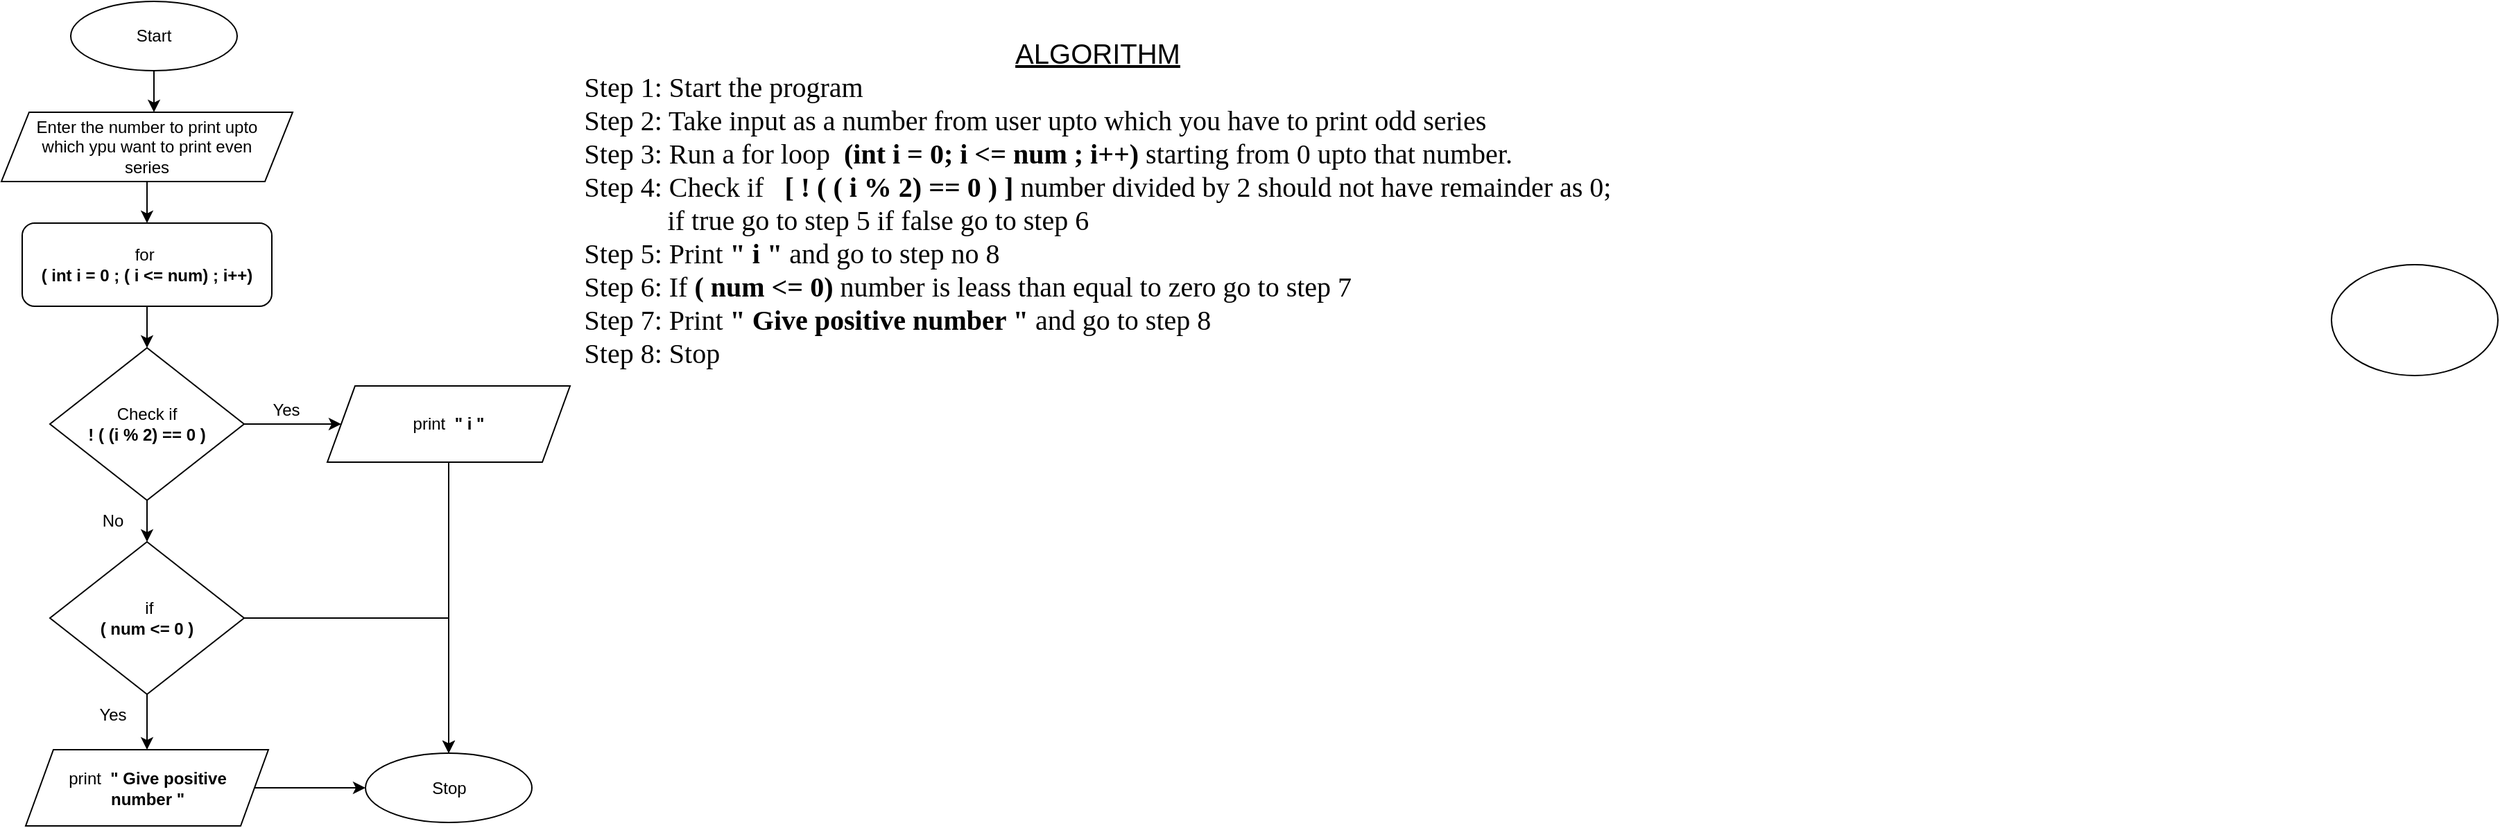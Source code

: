 <mxfile version="20.3.0" type="device"><diagram id="C5RBs43oDa-KdzZeNtuy" name="Page-1"><mxGraphModel dx="1038" dy="649" grid="1" gridSize="10" guides="1" tooltips="1" connect="1" arrows="1" fold="1" page="1" pageScale="1" pageWidth="827" pageHeight="1169" math="0" shadow="0"><root><mxCell id="WIyWlLk6GJQsqaUBKTNV-0"/><mxCell id="WIyWlLk6GJQsqaUBKTNV-1" parent="WIyWlLk6GJQsqaUBKTNV-0"/><mxCell id="WIyWlLk6GJQsqaUBKTNV-2" value="" style="rounded=0;html=1;jettySize=auto;orthogonalLoop=1;fontSize=11;endArrow=block;endFill=0;endSize=8;strokeWidth=1;shadow=0;labelBackgroundColor=none;edgeStyle=orthogonalEdgeStyle;" parent="WIyWlLk6GJQsqaUBKTNV-1" edge="1"><mxGeometry relative="1" as="geometry"><mxPoint x="130" y="70" as="sourcePoint"/><mxPoint x="130" y="110" as="targetPoint"/></mxGeometry></mxCell><mxCell id="hS9wIdoug09JN-zp3D01-9" value="" style="edgeStyle=orthogonalEdgeStyle;rounded=0;orthogonalLoop=1;jettySize=auto;html=1;" parent="WIyWlLk6GJQsqaUBKTNV-1" source="lYnoROZ3ggJXZiapQa3B-0" target="hS9wIdoug09JN-zp3D01-2" edge="1"><mxGeometry relative="1" as="geometry"/></mxCell><mxCell id="lYnoROZ3ggJXZiapQa3B-0" value="Enter the number to print upto &lt;br&gt;which ypu want to print even &lt;br&gt;series" style="shape=parallelogram;perimeter=parallelogramPerimeter;whiteSpace=wrap;html=1;fixedSize=1;" parent="WIyWlLk6GJQsqaUBKTNV-1" vertex="1"><mxGeometry x="20" y="140" width="210" height="50" as="geometry"/></mxCell><mxCell id="svUJ43ATGJsY_IM7T3oH-0" value="" style="edgeStyle=orthogonalEdgeStyle;rounded=0;orthogonalLoop=1;jettySize=auto;html=1;" parent="WIyWlLk6GJQsqaUBKTNV-1" source="lYnoROZ3ggJXZiapQa3B-2" edge="1"><mxGeometry relative="1" as="geometry"><mxPoint x="130" y="140" as="targetPoint"/></mxGeometry></mxCell><mxCell id="lYnoROZ3ggJXZiapQa3B-2" value="Start" style="ellipse;whiteSpace=wrap;html=1;" parent="WIyWlLk6GJQsqaUBKTNV-1" vertex="1"><mxGeometry x="70" y="60" width="120" height="50" as="geometry"/></mxCell><mxCell id="iXhg-Dmxnr5Got1JAh_S-0" value="&lt;font style=&quot;font-size: 20px;&quot;&gt;&lt;u&gt;ALGORITHM&lt;/u&gt;&lt;br&gt;&lt;div style=&quot;text-align: left;&quot;&gt;&lt;span style=&quot;background-color: initial;&quot;&gt;&lt;font style=&quot;font-size: 20px;&quot; face=&quot;Times New Roman&quot;&gt;Step 1: Start the program&lt;/font&gt;&lt;/span&gt;&lt;/div&gt;&lt;div style=&quot;text-align: left;&quot;&gt;&lt;span style=&quot;background-color: initial;&quot;&gt;&lt;font style=&quot;font-size: 20px;&quot; face=&quot;Times New Roman&quot;&gt;Step 2: Take input as a number from user upto which you have to print odd series&lt;/font&gt;&lt;/span&gt;&lt;/div&gt;&lt;div style=&quot;text-align: left;&quot;&gt;&lt;span style=&quot;background-color: initial;&quot;&gt;&lt;font style=&quot;font-size: 20px;&quot; face=&quot;Times New Roman&quot;&gt;Step 3: Run a for loop&amp;nbsp; &lt;b&gt;(int i = 0; i &amp;lt;= num ; i++)&lt;/b&gt; starting from 0 upto that number.&lt;/font&gt;&lt;/span&gt;&lt;/div&gt;&lt;div style=&quot;text-align: left;&quot;&gt;&lt;span style=&quot;font-family: &amp;quot;Times New Roman&amp;quot;; background-color: initial;&quot;&gt;Step 4: Check if&amp;nbsp; &amp;nbsp;&lt;b&gt;[ !&amp;nbsp;( ( i % 2) == 0 )&amp;nbsp;]&amp;nbsp;&lt;/b&gt;number divided by 2 should not have remainder as 0;&lt;/span&gt;&lt;/div&gt;&lt;div style=&quot;text-align: left;&quot;&gt;&lt;span style=&quot;font-family: &amp;quot;Times New Roman&amp;quot;; background-color: initial;&quot;&gt;&amp;nbsp; &amp;nbsp; &amp;nbsp; &amp;nbsp; &amp;nbsp; &amp;nbsp; if true&amp;nbsp;&lt;/span&gt;&lt;span style=&quot;background-color: initial; font-family: &amp;quot;Times New Roman&amp;quot;;&quot;&gt;go to step 5 if false go to step 6&lt;/span&gt;&lt;/div&gt;&lt;div style=&quot;text-align: left;&quot;&gt;&lt;font style=&quot;font-size: 20px;&quot; face=&quot;Times New Roman&quot;&gt;Step 5: Print &lt;b&gt;&quot; i &quot;&lt;/b&gt; and go to step no 8&lt;/font&gt;&lt;/div&gt;&lt;div style=&quot;text-align: left;&quot;&gt;&lt;font style=&quot;font-size: 20px;&quot; face=&quot;Times New Roman&quot;&gt;Step 6: If &lt;b&gt;( num &amp;lt;= 0)&lt;/b&gt; number is leass than equal to zero go to step 7&lt;/font&gt;&lt;/div&gt;&lt;div style=&quot;text-align: left;&quot;&gt;&lt;font style=&quot;font-size: 20px;&quot; face=&quot;Times New Roman&quot;&gt;Step 7: Print &lt;b&gt;&quot; Give positive number &quot;&lt;/b&gt; and go to step 8&lt;/font&gt;&lt;span style=&quot;background-color: initial; font-family: &amp;quot;Times New Roman&amp;quot;;&quot;&gt;&amp;nbsp; &amp;nbsp;&amp;nbsp;&lt;/span&gt;&lt;/div&gt;&lt;div style=&quot;text-align: left;&quot;&gt;&lt;font face=&quot;Times New Roman&quot;&gt;Step 8: Stop&lt;/font&gt;&lt;/div&gt;&lt;/font&gt;" style="text;html=1;resizable=0;autosize=1;align=center;verticalAlign=middle;points=[];fillColor=none;strokeColor=none;rounded=0;" parent="WIyWlLk6GJQsqaUBKTNV-1" vertex="1"><mxGeometry x="430" y="75" width="760" height="260" as="geometry"/></mxCell><mxCell id="UlbeSJTGJ3l-3Z-Dk4IU-10" value="Stop" style="ellipse;whiteSpace=wrap;html=1;" parent="WIyWlLk6GJQsqaUBKTNV-1" vertex="1"><mxGeometry x="282.5" y="602.5" width="120" height="50" as="geometry"/></mxCell><mxCell id="UlbeSJTGJ3l-3Z-Dk4IU-14" value="Yes" style="text;html=1;resizable=0;autosize=1;align=center;verticalAlign=middle;points=[];fillColor=none;strokeColor=none;rounded=0;" parent="WIyWlLk6GJQsqaUBKTNV-1" vertex="1"><mxGeometry x="80" y="560" width="40" height="30" as="geometry"/></mxCell><mxCell id="UlbeSJTGJ3l-3Z-Dk4IU-16" value="No" style="text;html=1;resizable=0;autosize=1;align=center;verticalAlign=middle;points=[];fillColor=none;strokeColor=none;rounded=0;" parent="WIyWlLk6GJQsqaUBKTNV-1" vertex="1"><mxGeometry x="80" y="420" width="40" height="30" as="geometry"/></mxCell><mxCell id="TC1N3j2vx5mhaeoMAu-Z-12" value="" style="edgeStyle=orthogonalEdgeStyle;rounded=0;orthogonalLoop=1;jettySize=auto;html=1;" parent="WIyWlLk6GJQsqaUBKTNV-1" source="TC1N3j2vx5mhaeoMAu-Z-3" target="TC1N3j2vx5mhaeoMAu-Z-11" edge="1"><mxGeometry relative="1" as="geometry"/></mxCell><mxCell id="hS9wIdoug09JN-zp3D01-7" value="" style="edgeStyle=orthogonalEdgeStyle;rounded=0;orthogonalLoop=1;jettySize=auto;html=1;" parent="WIyWlLk6GJQsqaUBKTNV-1" source="TC1N3j2vx5mhaeoMAu-Z-3" target="hS9wIdoug09JN-zp3D01-3" edge="1"><mxGeometry relative="1" as="geometry"/></mxCell><mxCell id="TC1N3j2vx5mhaeoMAu-Z-3" value="Check if&lt;br&gt;&lt;b&gt;! ( (i % 2) == 0 )&lt;/b&gt;" style="rhombus;whiteSpace=wrap;html=1;direction=east;" parent="WIyWlLk6GJQsqaUBKTNV-1" vertex="1"><mxGeometry x="55" y="310" width="140" height="110" as="geometry"/></mxCell><mxCell id="hS9wIdoug09JN-zp3D01-11" style="edgeStyle=orthogonalEdgeStyle;rounded=0;orthogonalLoop=1;jettySize=auto;html=1;entryX=0.5;entryY=0;entryDx=0;entryDy=0;" parent="WIyWlLk6GJQsqaUBKTNV-1" source="TC1N3j2vx5mhaeoMAu-Z-11" target="UlbeSJTGJ3l-3Z-Dk4IU-10" edge="1"><mxGeometry relative="1" as="geometry"/></mxCell><mxCell id="TC1N3j2vx5mhaeoMAu-Z-11" value="print&amp;nbsp;&lt;b&gt; &quot; i &quot;&lt;/b&gt;" style="shape=parallelogram;perimeter=parallelogramPerimeter;whiteSpace=wrap;html=1;fixedSize=1;" parent="WIyWlLk6GJQsqaUBKTNV-1" vertex="1"><mxGeometry x="255" y="337.5" width="175" height="55" as="geometry"/></mxCell><mxCell id="TC1N3j2vx5mhaeoMAu-Z-13" value="Yes" style="text;html=1;resizable=0;autosize=1;align=center;verticalAlign=middle;points=[];fillColor=none;strokeColor=none;rounded=0;" parent="WIyWlLk6GJQsqaUBKTNV-1" vertex="1"><mxGeometry x="205" y="340" width="40" height="30" as="geometry"/></mxCell><mxCell id="iSFlV76LdDtDXWzOdtNI-1" value="" style="ellipse;whiteSpace=wrap;html=1;" parent="WIyWlLk6GJQsqaUBKTNV-1" vertex="1"><mxGeometry x="1700" y="250" width="120" height="80" as="geometry"/></mxCell><mxCell id="hS9wIdoug09JN-zp3D01-8" value="" style="edgeStyle=orthogonalEdgeStyle;rounded=0;orthogonalLoop=1;jettySize=auto;html=1;" parent="WIyWlLk6GJQsqaUBKTNV-1" source="hS9wIdoug09JN-zp3D01-2" target="TC1N3j2vx5mhaeoMAu-Z-3" edge="1"><mxGeometry relative="1" as="geometry"/></mxCell><mxCell id="hS9wIdoug09JN-zp3D01-2" value="for&amp;nbsp;&lt;br&gt;&lt;b&gt;( int i = 0 ; ( i &amp;lt;= num) ; i++)&lt;/b&gt;" style="rounded=1;whiteSpace=wrap;html=1;" parent="WIyWlLk6GJQsqaUBKTNV-1" vertex="1"><mxGeometry x="35" y="220" width="180" height="60" as="geometry"/></mxCell><mxCell id="hS9wIdoug09JN-zp3D01-6" value="" style="edgeStyle=orthogonalEdgeStyle;rounded=0;orthogonalLoop=1;jettySize=auto;html=1;" parent="WIyWlLk6GJQsqaUBKTNV-1" source="hS9wIdoug09JN-zp3D01-3" target="hS9wIdoug09JN-zp3D01-4" edge="1"><mxGeometry relative="1" as="geometry"/></mxCell><mxCell id="hS9wIdoug09JN-zp3D01-10" style="edgeStyle=orthogonalEdgeStyle;rounded=0;orthogonalLoop=1;jettySize=auto;html=1;entryX=0.5;entryY=0;entryDx=0;entryDy=0;" parent="WIyWlLk6GJQsqaUBKTNV-1" source="hS9wIdoug09JN-zp3D01-3" target="UlbeSJTGJ3l-3Z-Dk4IU-10" edge="1"><mxGeometry relative="1" as="geometry"/></mxCell><mxCell id="hS9wIdoug09JN-zp3D01-3" value="&amp;nbsp;if&lt;br&gt;&lt;b&gt;( num &amp;lt;= 0 )&lt;/b&gt;" style="rhombus;whiteSpace=wrap;html=1;direction=east;" parent="WIyWlLk6GJQsqaUBKTNV-1" vertex="1"><mxGeometry x="55" y="450" width="140" height="110" as="geometry"/></mxCell><mxCell id="hS9wIdoug09JN-zp3D01-5" value="" style="edgeStyle=orthogonalEdgeStyle;rounded=0;orthogonalLoop=1;jettySize=auto;html=1;" parent="WIyWlLk6GJQsqaUBKTNV-1" source="hS9wIdoug09JN-zp3D01-4" target="UlbeSJTGJ3l-3Z-Dk4IU-10" edge="1"><mxGeometry relative="1" as="geometry"/></mxCell><mxCell id="hS9wIdoug09JN-zp3D01-4" value="print&amp;nbsp;&lt;b&gt; &quot; Give positive &lt;br&gt;number &quot;&lt;/b&gt;" style="shape=parallelogram;perimeter=parallelogramPerimeter;whiteSpace=wrap;html=1;fixedSize=1;" parent="WIyWlLk6GJQsqaUBKTNV-1" vertex="1"><mxGeometry x="37.5" y="600" width="175" height="55" as="geometry"/></mxCell></root></mxGraphModel></diagram></mxfile>
